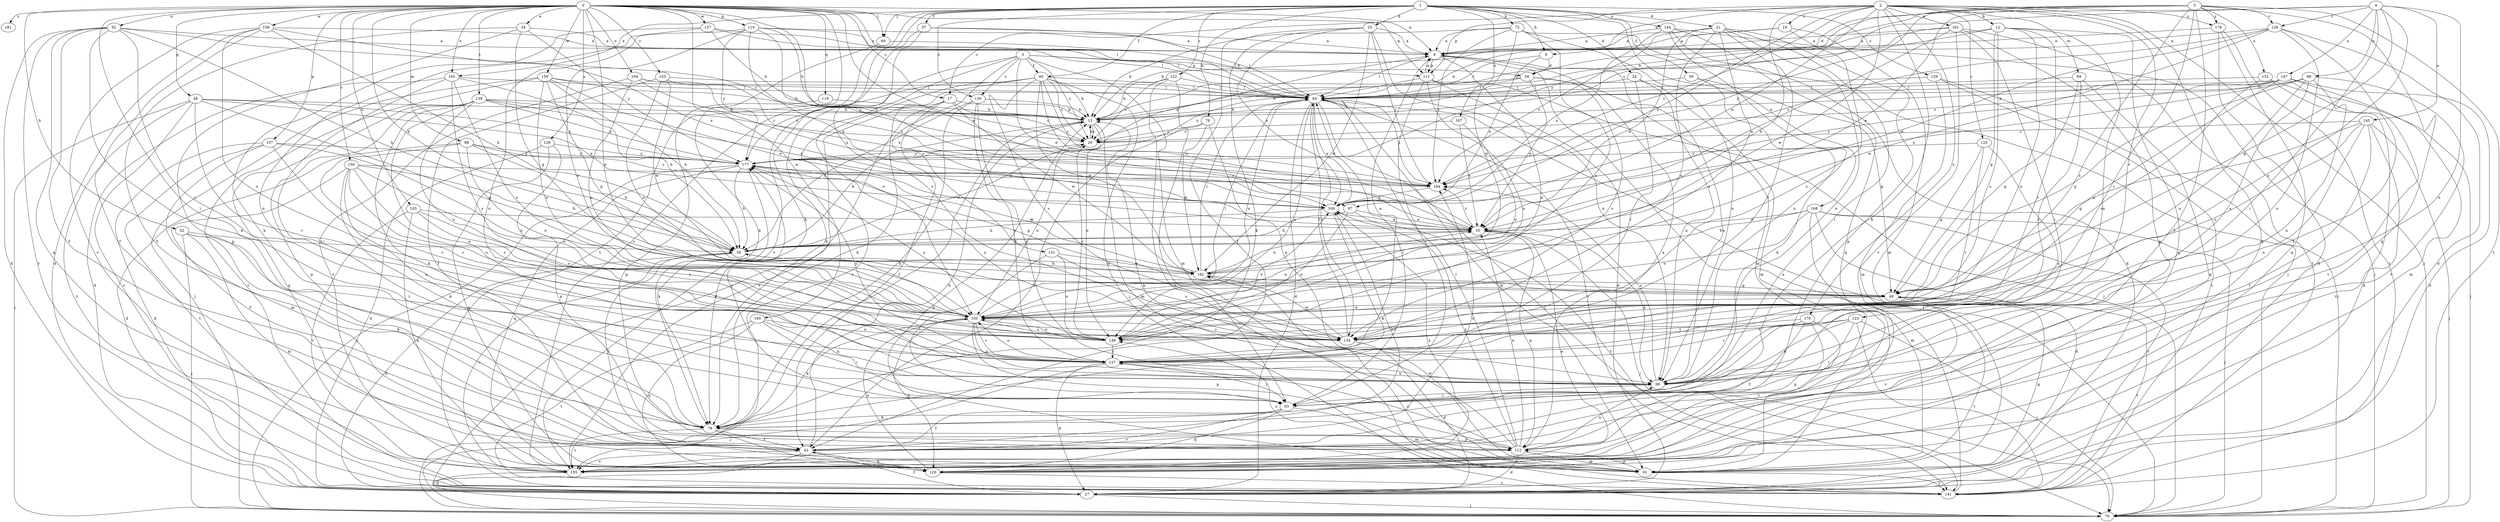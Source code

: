 strict digraph  {
0;
1;
2;
3;
4;
5;
6;
9;
12;
13;
17;
19;
20;
21;
24;
25;
26;
27;
34;
35;
37;
39;
40;
43;
48;
49;
52;
56;
63;
69;
70;
72;
76;
78;
84;
88;
89;
91;
92;
97;
98;
99;
103;
104;
105;
107;
110;
111;
112;
119;
120;
122;
123;
125;
126;
127;
128;
129;
130;
131;
132;
134;
139;
141;
144;
145;
147;
148;
150;
153;
155;
157;
158;
159;
160;
161;
162;
165;
167;
168;
169;
170;
176;
177;
181;
184;
0 -> 6  [label=a];
0 -> 17  [label=c];
0 -> 34  [label=e];
0 -> 35  [label=e];
0 -> 48  [label=g];
0 -> 52  [label=h];
0 -> 56  [label=h];
0 -> 63  [label=i];
0 -> 69  [label=j];
0 -> 84  [label=l];
0 -> 88  [label=m];
0 -> 92  [label=n];
0 -> 97  [label=n];
0 -> 103  [label=o];
0 -> 104  [label=o];
0 -> 105  [label=o];
0 -> 107  [label=p];
0 -> 110  [label=p];
0 -> 111  [label=p];
0 -> 119  [label=q];
0 -> 128  [label=s];
0 -> 139  [label=t];
0 -> 141  [label=t];
0 -> 150  [label=v];
0 -> 153  [label=v];
0 -> 157  [label=w];
0 -> 158  [label=w];
0 -> 159  [label=w];
0 -> 160  [label=w];
0 -> 165  [label=x];
0 -> 181  [label=z];
1 -> 9  [label=b];
1 -> 21  [label=d];
1 -> 24  [label=d];
1 -> 25  [label=d];
1 -> 37  [label=f];
1 -> 39  [label=f];
1 -> 40  [label=f];
1 -> 69  [label=j];
1 -> 72  [label=k];
1 -> 76  [label=k];
1 -> 78  [label=k];
1 -> 122  [label=r];
1 -> 129  [label=s];
1 -> 130  [label=s];
1 -> 144  [label=u];
1 -> 155  [label=v];
1 -> 165  [label=x];
1 -> 167  [label=x];
1 -> 168  [label=x];
2 -> 9  [label=b];
2 -> 12  [label=b];
2 -> 17  [label=c];
2 -> 19  [label=c];
2 -> 56  [label=h];
2 -> 70  [label=j];
2 -> 78  [label=k];
2 -> 89  [label=m];
2 -> 97  [label=n];
2 -> 111  [label=p];
2 -> 120  [label=q];
2 -> 123  [label=r];
2 -> 125  [label=r];
2 -> 161  [label=w];
2 -> 162  [label=w];
2 -> 169  [label=x];
2 -> 170  [label=y];
2 -> 176  [label=y];
2 -> 184  [label=z];
3 -> 20  [label=c];
3 -> 26  [label=d];
3 -> 35  [label=e];
3 -> 40  [label=f];
3 -> 78  [label=k];
3 -> 91  [label=m];
3 -> 105  [label=o];
3 -> 111  [label=p];
3 -> 130  [label=s];
3 -> 131  [label=s];
4 -> 20  [label=c];
4 -> 26  [label=d];
4 -> 49  [label=g];
4 -> 63  [label=i];
4 -> 98  [label=n];
4 -> 99  [label=n];
4 -> 126  [label=r];
4 -> 145  [label=u];
4 -> 147  [label=u];
4 -> 148  [label=u];
5 -> 13  [label=b];
5 -> 35  [label=e];
5 -> 43  [label=f];
5 -> 120  [label=q];
5 -> 126  [label=r];
5 -> 127  [label=r];
5 -> 132  [label=s];
5 -> 134  [label=s];
5 -> 141  [label=t];
5 -> 176  [label=y];
5 -> 177  [label=y];
5 -> 184  [label=z];
6 -> 84  [label=l];
6 -> 91  [label=m];
6 -> 111  [label=p];
6 -> 148  [label=u];
9 -> 26  [label=d];
9 -> 84  [label=l];
9 -> 169  [label=x];
12 -> 6  [label=a];
12 -> 13  [label=b];
12 -> 49  [label=g];
12 -> 99  [label=n];
12 -> 120  [label=q];
12 -> 127  [label=r];
12 -> 134  [label=s];
12 -> 148  [label=u];
13 -> 20  [label=c];
13 -> 70  [label=j];
13 -> 91  [label=m];
13 -> 148  [label=u];
17 -> 13  [label=b];
17 -> 20  [label=c];
17 -> 27  [label=d];
17 -> 43  [label=f];
17 -> 155  [label=v];
17 -> 162  [label=w];
19 -> 6  [label=a];
19 -> 13  [label=b];
19 -> 91  [label=m];
19 -> 134  [label=s];
20 -> 13  [label=b];
20 -> 105  [label=o];
20 -> 177  [label=y];
21 -> 6  [label=a];
21 -> 35  [label=e];
21 -> 63  [label=i];
21 -> 99  [label=n];
21 -> 105  [label=o];
21 -> 112  [label=p];
21 -> 127  [label=r];
21 -> 134  [label=s];
21 -> 184  [label=z];
24 -> 84  [label=l];
24 -> 91  [label=m];
24 -> 99  [label=n];
24 -> 127  [label=r];
25 -> 6  [label=a];
25 -> 43  [label=f];
25 -> 78  [label=k];
25 -> 99  [label=n];
25 -> 162  [label=w];
25 -> 169  [label=x];
25 -> 184  [label=z];
26 -> 13  [label=b];
26 -> 35  [label=e];
26 -> 84  [label=l];
26 -> 99  [label=n];
26 -> 134  [label=s];
26 -> 177  [label=y];
27 -> 43  [label=f];
27 -> 70  [label=j];
34 -> 6  [label=a];
34 -> 43  [label=f];
34 -> 49  [label=g];
34 -> 112  [label=p];
34 -> 177  [label=y];
35 -> 56  [label=h];
35 -> 70  [label=j];
35 -> 99  [label=n];
35 -> 112  [label=p];
35 -> 184  [label=z];
37 -> 6  [label=a];
37 -> 84  [label=l];
37 -> 134  [label=s];
37 -> 155  [label=v];
39 -> 49  [label=g];
39 -> 78  [label=k];
39 -> 84  [label=l];
40 -> 13  [label=b];
40 -> 20  [label=c];
40 -> 35  [label=e];
40 -> 70  [label=j];
40 -> 78  [label=k];
40 -> 84  [label=l];
40 -> 134  [label=s];
40 -> 155  [label=v];
40 -> 162  [label=w];
40 -> 177  [label=y];
40 -> 184  [label=z];
43 -> 13  [label=b];
43 -> 70  [label=j];
43 -> 120  [label=q];
43 -> 155  [label=v];
43 -> 169  [label=x];
43 -> 184  [label=z];
48 -> 13  [label=b];
48 -> 49  [label=g];
48 -> 70  [label=j];
48 -> 127  [label=r];
48 -> 141  [label=t];
48 -> 155  [label=v];
48 -> 169  [label=x];
48 -> 177  [label=y];
49 -> 105  [label=o];
49 -> 141  [label=t];
49 -> 155  [label=v];
52 -> 56  [label=h];
52 -> 70  [label=j];
52 -> 78  [label=k];
52 -> 91  [label=m];
52 -> 127  [label=r];
56 -> 13  [label=b];
56 -> 20  [label=c];
56 -> 27  [label=d];
56 -> 43  [label=f];
56 -> 155  [label=v];
56 -> 162  [label=w];
63 -> 43  [label=f];
63 -> 78  [label=k];
63 -> 84  [label=l];
63 -> 91  [label=m];
63 -> 120  [label=q];
63 -> 155  [label=v];
63 -> 177  [label=y];
69 -> 78  [label=k];
69 -> 84  [label=l];
70 -> 84  [label=l];
72 -> 6  [label=a];
72 -> 13  [label=b];
72 -> 70  [label=j];
72 -> 99  [label=n];
72 -> 105  [label=o];
72 -> 162  [label=w];
72 -> 184  [label=z];
76 -> 20  [label=c];
76 -> 43  [label=f];
76 -> 99  [label=n];
76 -> 162  [label=w];
78 -> 43  [label=f];
78 -> 112  [label=p];
78 -> 120  [label=q];
78 -> 155  [label=v];
84 -> 13  [label=b];
84 -> 27  [label=d];
84 -> 70  [label=j];
84 -> 91  [label=m];
84 -> 105  [label=o];
84 -> 134  [label=s];
84 -> 141  [label=t];
84 -> 148  [label=u];
84 -> 169  [label=x];
84 -> 184  [label=z];
88 -> 27  [label=d];
88 -> 56  [label=h];
88 -> 105  [label=o];
88 -> 127  [label=r];
88 -> 177  [label=y];
88 -> 184  [label=z];
89 -> 49  [label=g];
89 -> 84  [label=l];
89 -> 120  [label=q];
89 -> 127  [label=r];
91 -> 49  [label=g];
91 -> 112  [label=p];
91 -> 141  [label=t];
91 -> 148  [label=u];
91 -> 162  [label=w];
92 -> 6  [label=a];
92 -> 20  [label=c];
92 -> 27  [label=d];
92 -> 43  [label=f];
92 -> 56  [label=h];
92 -> 78  [label=k];
92 -> 120  [label=q];
92 -> 127  [label=r];
92 -> 141  [label=t];
97 -> 35  [label=e];
97 -> 56  [label=h];
97 -> 141  [label=t];
97 -> 148  [label=u];
98 -> 49  [label=g];
98 -> 84  [label=l];
98 -> 99  [label=n];
98 -> 134  [label=s];
98 -> 148  [label=u];
98 -> 155  [label=v];
98 -> 169  [label=x];
99 -> 63  [label=i];
99 -> 184  [label=z];
103 -> 35  [label=e];
103 -> 105  [label=o];
103 -> 120  [label=q];
103 -> 134  [label=s];
103 -> 155  [label=v];
104 -> 84  [label=l];
104 -> 105  [label=o];
104 -> 155  [label=v];
104 -> 169  [label=x];
104 -> 184  [label=z];
105 -> 35  [label=e];
105 -> 78  [label=k];
105 -> 84  [label=l];
105 -> 99  [label=n];
105 -> 112  [label=p];
105 -> 120  [label=q];
105 -> 127  [label=r];
105 -> 134  [label=s];
105 -> 148  [label=u];
107 -> 27  [label=d];
107 -> 91  [label=m];
107 -> 105  [label=o];
107 -> 127  [label=r];
107 -> 141  [label=t];
107 -> 177  [label=y];
110 -> 6  [label=a];
110 -> 13  [label=b];
110 -> 35  [label=e];
110 -> 84  [label=l];
110 -> 99  [label=n];
110 -> 105  [label=o];
110 -> 177  [label=y];
110 -> 184  [label=z];
111 -> 6  [label=a];
111 -> 27  [label=d];
111 -> 63  [label=i];
111 -> 70  [label=j];
111 -> 84  [label=l];
111 -> 148  [label=u];
112 -> 6  [label=a];
112 -> 13  [label=b];
112 -> 27  [label=d];
112 -> 35  [label=e];
112 -> 84  [label=l];
112 -> 91  [label=m];
112 -> 99  [label=n];
112 -> 127  [label=r];
112 -> 169  [label=x];
119 -> 13  [label=b];
119 -> 112  [label=p];
120 -> 105  [label=o];
120 -> 141  [label=t];
120 -> 169  [label=x];
122 -> 13  [label=b];
122 -> 20  [label=c];
122 -> 63  [label=i];
122 -> 84  [label=l];
122 -> 141  [label=t];
123 -> 63  [label=i];
123 -> 70  [label=j];
123 -> 99  [label=n];
123 -> 134  [label=s];
123 -> 141  [label=t];
123 -> 148  [label=u];
125 -> 49  [label=g];
125 -> 99  [label=n];
125 -> 127  [label=r];
125 -> 177  [label=y];
126 -> 6  [label=a];
126 -> 27  [label=d];
126 -> 35  [label=e];
126 -> 43  [label=f];
126 -> 99  [label=n];
126 -> 162  [label=w];
126 -> 184  [label=z];
127 -> 6  [label=a];
127 -> 27  [label=d];
127 -> 63  [label=i];
127 -> 70  [label=j];
127 -> 99  [label=n];
127 -> 105  [label=o];
127 -> 177  [label=y];
128 -> 27  [label=d];
128 -> 112  [label=p];
128 -> 120  [label=q];
128 -> 177  [label=y];
129 -> 70  [label=j];
129 -> 84  [label=l];
129 -> 91  [label=m];
129 -> 141  [label=t];
130 -> 13  [label=b];
130 -> 56  [label=h];
130 -> 78  [label=k];
130 -> 99  [label=n];
130 -> 127  [label=r];
131 -> 63  [label=i];
131 -> 134  [label=s];
131 -> 148  [label=u];
131 -> 162  [label=w];
132 -> 27  [label=d];
132 -> 70  [label=j];
132 -> 84  [label=l];
132 -> 134  [label=s];
134 -> 27  [label=d];
134 -> 84  [label=l];
134 -> 162  [label=w];
134 -> 177  [label=y];
139 -> 13  [label=b];
139 -> 20  [label=c];
139 -> 78  [label=k];
139 -> 99  [label=n];
139 -> 112  [label=p];
139 -> 120  [label=q];
139 -> 148  [label=u];
139 -> 169  [label=x];
139 -> 177  [label=y];
141 -> 6  [label=a];
141 -> 13  [label=b];
144 -> 6  [label=a];
144 -> 27  [label=d];
144 -> 70  [label=j];
144 -> 99  [label=n];
144 -> 120  [label=q];
144 -> 169  [label=x];
145 -> 20  [label=c];
145 -> 43  [label=f];
145 -> 49  [label=g];
145 -> 70  [label=j];
145 -> 99  [label=n];
145 -> 105  [label=o];
145 -> 155  [label=v];
147 -> 13  [label=b];
147 -> 20  [label=c];
147 -> 27  [label=d];
147 -> 84  [label=l];
147 -> 91  [label=m];
147 -> 105  [label=o];
147 -> 155  [label=v];
147 -> 184  [label=z];
148 -> 20  [label=c];
148 -> 105  [label=o];
148 -> 127  [label=r];
148 -> 169  [label=x];
148 -> 177  [label=y];
150 -> 43  [label=f];
150 -> 56  [label=h];
150 -> 78  [label=k];
150 -> 99  [label=n];
150 -> 105  [label=o];
150 -> 134  [label=s];
150 -> 148  [label=u];
150 -> 184  [label=z];
153 -> 43  [label=f];
153 -> 84  [label=l];
153 -> 105  [label=o];
153 -> 162  [label=w];
153 -> 169  [label=x];
155 -> 27  [label=d];
155 -> 35  [label=e];
157 -> 6  [label=a];
157 -> 13  [label=b];
157 -> 78  [label=k];
157 -> 84  [label=l];
157 -> 99  [label=n];
158 -> 6  [label=a];
158 -> 27  [label=d];
158 -> 43  [label=f];
158 -> 56  [label=h];
158 -> 148  [label=u];
158 -> 155  [label=v];
158 -> 169  [label=x];
159 -> 13  [label=b];
159 -> 35  [label=e];
159 -> 49  [label=g];
159 -> 56  [label=h];
159 -> 70  [label=j];
159 -> 84  [label=l];
159 -> 105  [label=o];
159 -> 141  [label=t];
160 -> 63  [label=i];
160 -> 99  [label=n];
160 -> 120  [label=q];
160 -> 141  [label=t];
160 -> 148  [label=u];
161 -> 6  [label=a];
161 -> 13  [label=b];
161 -> 35  [label=e];
161 -> 63  [label=i];
161 -> 112  [label=p];
161 -> 141  [label=t];
161 -> 155  [label=v];
162 -> 35  [label=e];
162 -> 49  [label=g];
162 -> 56  [label=h];
162 -> 84  [label=l];
162 -> 177  [label=y];
165 -> 27  [label=d];
165 -> 56  [label=h];
165 -> 63  [label=i];
165 -> 84  [label=l];
165 -> 105  [label=o];
165 -> 134  [label=s];
167 -> 20  [label=c];
167 -> 35  [label=e];
167 -> 105  [label=o];
168 -> 27  [label=d];
168 -> 35  [label=e];
168 -> 56  [label=h];
168 -> 70  [label=j];
168 -> 91  [label=m];
168 -> 105  [label=o];
168 -> 141  [label=t];
169 -> 35  [label=e];
169 -> 56  [label=h];
169 -> 78  [label=k];
170 -> 43  [label=f];
170 -> 112  [label=p];
170 -> 127  [label=r];
170 -> 134  [label=s];
170 -> 155  [label=v];
176 -> 6  [label=a];
176 -> 27  [label=d];
176 -> 120  [label=q];
176 -> 141  [label=t];
177 -> 6  [label=a];
177 -> 49  [label=g];
177 -> 56  [label=h];
177 -> 70  [label=j];
177 -> 78  [label=k];
177 -> 120  [label=q];
177 -> 184  [label=z];
184 -> 169  [label=x];
}
